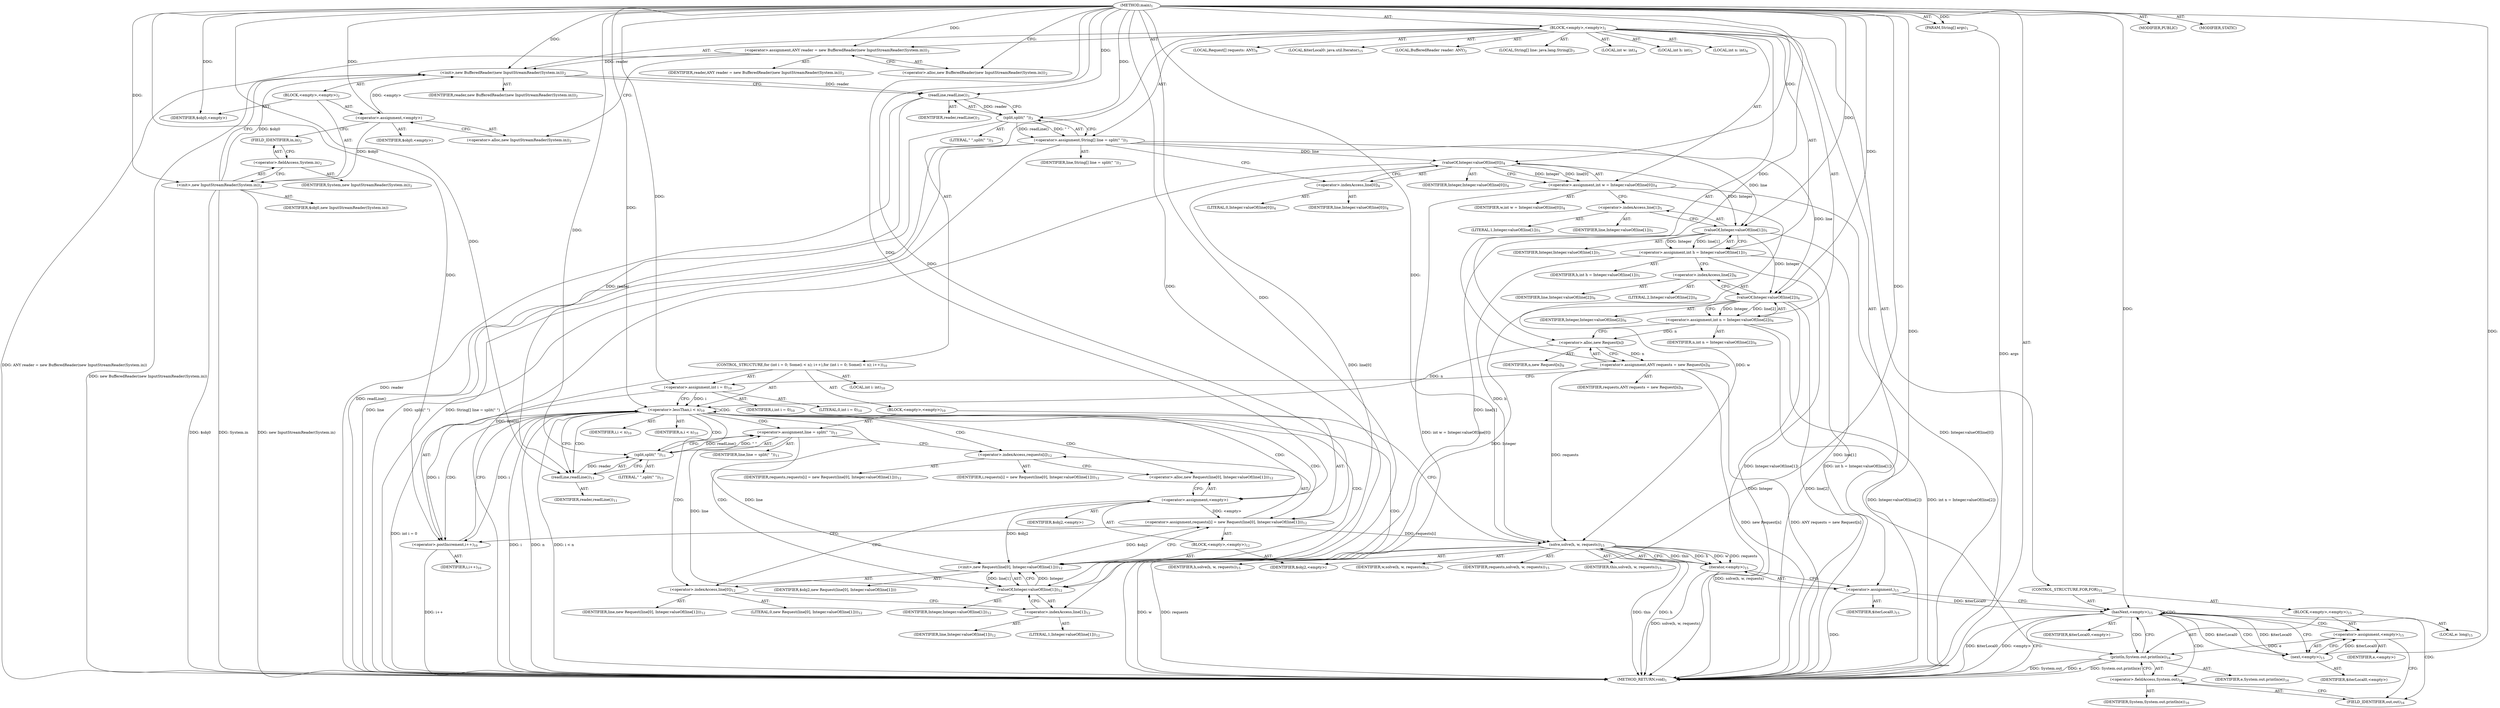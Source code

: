 digraph "main" {  
"19" [label = <(METHOD,main)<SUB>1</SUB>> ]
"20" [label = <(PARAM,String[] args)<SUB>1</SUB>> ]
"21" [label = <(BLOCK,&lt;empty&gt;,&lt;empty&gt;)<SUB>1</SUB>> ]
"4" [label = <(LOCAL,BufferedReader reader: ANY)<SUB>2</SUB>> ]
"22" [label = <(&lt;operator&gt;.assignment,ANY reader = new BufferedReader(new InputStreamReader(System.in)))<SUB>2</SUB>> ]
"23" [label = <(IDENTIFIER,reader,ANY reader = new BufferedReader(new InputStreamReader(System.in)))<SUB>2</SUB>> ]
"24" [label = <(&lt;operator&gt;.alloc,new BufferedReader(new InputStreamReader(System.in)))<SUB>2</SUB>> ]
"25" [label = <(&lt;init&gt;,new BufferedReader(new InputStreamReader(System.in)))<SUB>2</SUB>> ]
"3" [label = <(IDENTIFIER,reader,new BufferedReader(new InputStreamReader(System.in)))<SUB>2</SUB>> ]
"26" [label = <(BLOCK,&lt;empty&gt;,&lt;empty&gt;)<SUB>2</SUB>> ]
"27" [label = <(&lt;operator&gt;.assignment,&lt;empty&gt;)> ]
"28" [label = <(IDENTIFIER,$obj0,&lt;empty&gt;)> ]
"29" [label = <(&lt;operator&gt;.alloc,new InputStreamReader(System.in))<SUB>2</SUB>> ]
"30" [label = <(&lt;init&gt;,new InputStreamReader(System.in))<SUB>2</SUB>> ]
"31" [label = <(IDENTIFIER,$obj0,new InputStreamReader(System.in))> ]
"32" [label = <(&lt;operator&gt;.fieldAccess,System.in)<SUB>2</SUB>> ]
"33" [label = <(IDENTIFIER,System,new InputStreamReader(System.in))<SUB>2</SUB>> ]
"34" [label = <(FIELD_IDENTIFIER,in,in)<SUB>2</SUB>> ]
"35" [label = <(IDENTIFIER,$obj0,&lt;empty&gt;)> ]
"36" [label = <(LOCAL,String[] line: java.lang.String[])<SUB>3</SUB>> ]
"37" [label = <(&lt;operator&gt;.assignment,String[] line = split(&quot; &quot;))<SUB>3</SUB>> ]
"38" [label = <(IDENTIFIER,line,String[] line = split(&quot; &quot;))<SUB>3</SUB>> ]
"39" [label = <(split,split(&quot; &quot;))<SUB>3</SUB>> ]
"40" [label = <(readLine,readLine())<SUB>3</SUB>> ]
"41" [label = <(IDENTIFIER,reader,readLine())<SUB>3</SUB>> ]
"42" [label = <(LITERAL,&quot; &quot;,split(&quot; &quot;))<SUB>3</SUB>> ]
"43" [label = <(LOCAL,int w: int)<SUB>4</SUB>> ]
"44" [label = <(&lt;operator&gt;.assignment,int w = Integer.valueOf(line[0]))<SUB>4</SUB>> ]
"45" [label = <(IDENTIFIER,w,int w = Integer.valueOf(line[0]))<SUB>4</SUB>> ]
"46" [label = <(valueOf,Integer.valueOf(line[0]))<SUB>4</SUB>> ]
"47" [label = <(IDENTIFIER,Integer,Integer.valueOf(line[0]))<SUB>4</SUB>> ]
"48" [label = <(&lt;operator&gt;.indexAccess,line[0])<SUB>4</SUB>> ]
"49" [label = <(IDENTIFIER,line,Integer.valueOf(line[0]))<SUB>4</SUB>> ]
"50" [label = <(LITERAL,0,Integer.valueOf(line[0]))<SUB>4</SUB>> ]
"51" [label = <(LOCAL,int h: int)<SUB>5</SUB>> ]
"52" [label = <(&lt;operator&gt;.assignment,int h = Integer.valueOf(line[1]))<SUB>5</SUB>> ]
"53" [label = <(IDENTIFIER,h,int h = Integer.valueOf(line[1]))<SUB>5</SUB>> ]
"54" [label = <(valueOf,Integer.valueOf(line[1]))<SUB>5</SUB>> ]
"55" [label = <(IDENTIFIER,Integer,Integer.valueOf(line[1]))<SUB>5</SUB>> ]
"56" [label = <(&lt;operator&gt;.indexAccess,line[1])<SUB>5</SUB>> ]
"57" [label = <(IDENTIFIER,line,Integer.valueOf(line[1]))<SUB>5</SUB>> ]
"58" [label = <(LITERAL,1,Integer.valueOf(line[1]))<SUB>5</SUB>> ]
"59" [label = <(LOCAL,int n: int)<SUB>6</SUB>> ]
"60" [label = <(&lt;operator&gt;.assignment,int n = Integer.valueOf(line[2]))<SUB>6</SUB>> ]
"61" [label = <(IDENTIFIER,n,int n = Integer.valueOf(line[2]))<SUB>6</SUB>> ]
"62" [label = <(valueOf,Integer.valueOf(line[2]))<SUB>6</SUB>> ]
"63" [label = <(IDENTIFIER,Integer,Integer.valueOf(line[2]))<SUB>6</SUB>> ]
"64" [label = <(&lt;operator&gt;.indexAccess,line[2])<SUB>6</SUB>> ]
"65" [label = <(IDENTIFIER,line,Integer.valueOf(line[2]))<SUB>6</SUB>> ]
"66" [label = <(LITERAL,2,Integer.valueOf(line[2]))<SUB>6</SUB>> ]
"67" [label = <(LOCAL,Request[] requests: ANY)<SUB>8</SUB>> ]
"68" [label = <(&lt;operator&gt;.assignment,ANY requests = new Request[n])<SUB>8</SUB>> ]
"69" [label = <(IDENTIFIER,requests,ANY requests = new Request[n])<SUB>8</SUB>> ]
"70" [label = <(&lt;operator&gt;.alloc,new Request[n])> ]
"71" [label = <(IDENTIFIER,n,new Request[n])<SUB>8</SUB>> ]
"72" [label = <(CONTROL_STRUCTURE,for (int i = 0; Some(i &lt; n); i++),for (int i = 0; Some(i &lt; n); i++))<SUB>10</SUB>> ]
"73" [label = <(LOCAL,int i: int)<SUB>10</SUB>> ]
"74" [label = <(&lt;operator&gt;.assignment,int i = 0)<SUB>10</SUB>> ]
"75" [label = <(IDENTIFIER,i,int i = 0)<SUB>10</SUB>> ]
"76" [label = <(LITERAL,0,int i = 0)<SUB>10</SUB>> ]
"77" [label = <(&lt;operator&gt;.lessThan,i &lt; n)<SUB>10</SUB>> ]
"78" [label = <(IDENTIFIER,i,i &lt; n)<SUB>10</SUB>> ]
"79" [label = <(IDENTIFIER,n,i &lt; n)<SUB>10</SUB>> ]
"80" [label = <(&lt;operator&gt;.postIncrement,i++)<SUB>10</SUB>> ]
"81" [label = <(IDENTIFIER,i,i++)<SUB>10</SUB>> ]
"82" [label = <(BLOCK,&lt;empty&gt;,&lt;empty&gt;)<SUB>10</SUB>> ]
"83" [label = <(&lt;operator&gt;.assignment,line = split(&quot; &quot;))<SUB>11</SUB>> ]
"84" [label = <(IDENTIFIER,line,line = split(&quot; &quot;))<SUB>11</SUB>> ]
"85" [label = <(split,split(&quot; &quot;))<SUB>11</SUB>> ]
"86" [label = <(readLine,readLine())<SUB>11</SUB>> ]
"87" [label = <(IDENTIFIER,reader,readLine())<SUB>11</SUB>> ]
"88" [label = <(LITERAL,&quot; &quot;,split(&quot; &quot;))<SUB>11</SUB>> ]
"89" [label = <(&lt;operator&gt;.assignment,requests[i] = new Request(line[0], Integer.valueOf(line[1])))<SUB>12</SUB>> ]
"90" [label = <(&lt;operator&gt;.indexAccess,requests[i])<SUB>12</SUB>> ]
"91" [label = <(IDENTIFIER,requests,requests[i] = new Request(line[0], Integer.valueOf(line[1])))<SUB>12</SUB>> ]
"92" [label = <(IDENTIFIER,i,requests[i] = new Request(line[0], Integer.valueOf(line[1])))<SUB>12</SUB>> ]
"93" [label = <(BLOCK,&lt;empty&gt;,&lt;empty&gt;)<SUB>12</SUB>> ]
"94" [label = <(&lt;operator&gt;.assignment,&lt;empty&gt;)> ]
"95" [label = <(IDENTIFIER,$obj2,&lt;empty&gt;)> ]
"96" [label = <(&lt;operator&gt;.alloc,new Request(line[0], Integer.valueOf(line[1])))<SUB>12</SUB>> ]
"97" [label = <(&lt;init&gt;,new Request(line[0], Integer.valueOf(line[1])))<SUB>12</SUB>> ]
"98" [label = <(IDENTIFIER,$obj2,new Request(line[0], Integer.valueOf(line[1])))> ]
"99" [label = <(&lt;operator&gt;.indexAccess,line[0])<SUB>12</SUB>> ]
"100" [label = <(IDENTIFIER,line,new Request(line[0], Integer.valueOf(line[1])))<SUB>12</SUB>> ]
"101" [label = <(LITERAL,0,new Request(line[0], Integer.valueOf(line[1])))<SUB>12</SUB>> ]
"102" [label = <(valueOf,Integer.valueOf(line[1]))<SUB>12</SUB>> ]
"103" [label = <(IDENTIFIER,Integer,Integer.valueOf(line[1]))<SUB>12</SUB>> ]
"104" [label = <(&lt;operator&gt;.indexAccess,line[1])<SUB>12</SUB>> ]
"105" [label = <(IDENTIFIER,line,Integer.valueOf(line[1]))<SUB>12</SUB>> ]
"106" [label = <(LITERAL,1,Integer.valueOf(line[1]))<SUB>12</SUB>> ]
"107" [label = <(IDENTIFIER,$obj2,&lt;empty&gt;)> ]
"108" [label = <(LOCAL,$iterLocal0: java.util.Iterator)<SUB>15</SUB>> ]
"109" [label = <(&lt;operator&gt;.assignment,)<SUB>15</SUB>> ]
"110" [label = <(IDENTIFIER,$iterLocal0,)<SUB>15</SUB>> ]
"111" [label = <(iterator,&lt;empty&gt;)<SUB>15</SUB>> ]
"112" [label = <(solve,solve(h, w, requests))<SUB>15</SUB>> ]
"113" [label = <(IDENTIFIER,this,solve(h, w, requests))<SUB>15</SUB>> ]
"114" [label = <(IDENTIFIER,h,solve(h, w, requests))<SUB>15</SUB>> ]
"115" [label = <(IDENTIFIER,w,solve(h, w, requests))<SUB>15</SUB>> ]
"116" [label = <(IDENTIFIER,requests,solve(h, w, requests))<SUB>15</SUB>> ]
"117" [label = <(CONTROL_STRUCTURE,FOR,FOR)<SUB>15</SUB>> ]
"118" [label = <(hasNext,&lt;empty&gt;)<SUB>15</SUB>> ]
"119" [label = <(IDENTIFIER,$iterLocal0,&lt;empty&gt;)> ]
"120" [label = <(BLOCK,&lt;empty&gt;,&lt;empty&gt;)<SUB>15</SUB>> ]
"121" [label = <(LOCAL,e: long)<SUB>15</SUB>> ]
"122" [label = <(&lt;operator&gt;.assignment,&lt;empty&gt;)<SUB>15</SUB>> ]
"123" [label = <(IDENTIFIER,e,&lt;empty&gt;)> ]
"124" [label = <(next,&lt;empty&gt;)<SUB>15</SUB>> ]
"125" [label = <(IDENTIFIER,$iterLocal0,&lt;empty&gt;)> ]
"126" [label = <(println,System.out.println(e))<SUB>16</SUB>> ]
"127" [label = <(&lt;operator&gt;.fieldAccess,System.out)<SUB>16</SUB>> ]
"128" [label = <(IDENTIFIER,System,System.out.println(e))<SUB>16</SUB>> ]
"129" [label = <(FIELD_IDENTIFIER,out,out)<SUB>16</SUB>> ]
"130" [label = <(IDENTIFIER,e,System.out.println(e))<SUB>16</SUB>> ]
"131" [label = <(MODIFIER,PUBLIC)> ]
"132" [label = <(MODIFIER,STATIC)> ]
"133" [label = <(METHOD_RETURN,void)<SUB>1</SUB>> ]
  "19" -> "20"  [ label = "AST: "] 
  "19" -> "21"  [ label = "AST: "] 
  "19" -> "131"  [ label = "AST: "] 
  "19" -> "132"  [ label = "AST: "] 
  "19" -> "133"  [ label = "AST: "] 
  "21" -> "4"  [ label = "AST: "] 
  "21" -> "22"  [ label = "AST: "] 
  "21" -> "25"  [ label = "AST: "] 
  "21" -> "36"  [ label = "AST: "] 
  "21" -> "37"  [ label = "AST: "] 
  "21" -> "43"  [ label = "AST: "] 
  "21" -> "44"  [ label = "AST: "] 
  "21" -> "51"  [ label = "AST: "] 
  "21" -> "52"  [ label = "AST: "] 
  "21" -> "59"  [ label = "AST: "] 
  "21" -> "60"  [ label = "AST: "] 
  "21" -> "67"  [ label = "AST: "] 
  "21" -> "68"  [ label = "AST: "] 
  "21" -> "72"  [ label = "AST: "] 
  "21" -> "108"  [ label = "AST: "] 
  "21" -> "109"  [ label = "AST: "] 
  "21" -> "117"  [ label = "AST: "] 
  "22" -> "23"  [ label = "AST: "] 
  "22" -> "24"  [ label = "AST: "] 
  "25" -> "3"  [ label = "AST: "] 
  "25" -> "26"  [ label = "AST: "] 
  "26" -> "27"  [ label = "AST: "] 
  "26" -> "30"  [ label = "AST: "] 
  "26" -> "35"  [ label = "AST: "] 
  "27" -> "28"  [ label = "AST: "] 
  "27" -> "29"  [ label = "AST: "] 
  "30" -> "31"  [ label = "AST: "] 
  "30" -> "32"  [ label = "AST: "] 
  "32" -> "33"  [ label = "AST: "] 
  "32" -> "34"  [ label = "AST: "] 
  "37" -> "38"  [ label = "AST: "] 
  "37" -> "39"  [ label = "AST: "] 
  "39" -> "40"  [ label = "AST: "] 
  "39" -> "42"  [ label = "AST: "] 
  "40" -> "41"  [ label = "AST: "] 
  "44" -> "45"  [ label = "AST: "] 
  "44" -> "46"  [ label = "AST: "] 
  "46" -> "47"  [ label = "AST: "] 
  "46" -> "48"  [ label = "AST: "] 
  "48" -> "49"  [ label = "AST: "] 
  "48" -> "50"  [ label = "AST: "] 
  "52" -> "53"  [ label = "AST: "] 
  "52" -> "54"  [ label = "AST: "] 
  "54" -> "55"  [ label = "AST: "] 
  "54" -> "56"  [ label = "AST: "] 
  "56" -> "57"  [ label = "AST: "] 
  "56" -> "58"  [ label = "AST: "] 
  "60" -> "61"  [ label = "AST: "] 
  "60" -> "62"  [ label = "AST: "] 
  "62" -> "63"  [ label = "AST: "] 
  "62" -> "64"  [ label = "AST: "] 
  "64" -> "65"  [ label = "AST: "] 
  "64" -> "66"  [ label = "AST: "] 
  "68" -> "69"  [ label = "AST: "] 
  "68" -> "70"  [ label = "AST: "] 
  "70" -> "71"  [ label = "AST: "] 
  "72" -> "73"  [ label = "AST: "] 
  "72" -> "74"  [ label = "AST: "] 
  "72" -> "77"  [ label = "AST: "] 
  "72" -> "80"  [ label = "AST: "] 
  "72" -> "82"  [ label = "AST: "] 
  "74" -> "75"  [ label = "AST: "] 
  "74" -> "76"  [ label = "AST: "] 
  "77" -> "78"  [ label = "AST: "] 
  "77" -> "79"  [ label = "AST: "] 
  "80" -> "81"  [ label = "AST: "] 
  "82" -> "83"  [ label = "AST: "] 
  "82" -> "89"  [ label = "AST: "] 
  "83" -> "84"  [ label = "AST: "] 
  "83" -> "85"  [ label = "AST: "] 
  "85" -> "86"  [ label = "AST: "] 
  "85" -> "88"  [ label = "AST: "] 
  "86" -> "87"  [ label = "AST: "] 
  "89" -> "90"  [ label = "AST: "] 
  "89" -> "93"  [ label = "AST: "] 
  "90" -> "91"  [ label = "AST: "] 
  "90" -> "92"  [ label = "AST: "] 
  "93" -> "94"  [ label = "AST: "] 
  "93" -> "97"  [ label = "AST: "] 
  "93" -> "107"  [ label = "AST: "] 
  "94" -> "95"  [ label = "AST: "] 
  "94" -> "96"  [ label = "AST: "] 
  "97" -> "98"  [ label = "AST: "] 
  "97" -> "99"  [ label = "AST: "] 
  "97" -> "102"  [ label = "AST: "] 
  "99" -> "100"  [ label = "AST: "] 
  "99" -> "101"  [ label = "AST: "] 
  "102" -> "103"  [ label = "AST: "] 
  "102" -> "104"  [ label = "AST: "] 
  "104" -> "105"  [ label = "AST: "] 
  "104" -> "106"  [ label = "AST: "] 
  "109" -> "110"  [ label = "AST: "] 
  "109" -> "111"  [ label = "AST: "] 
  "111" -> "112"  [ label = "AST: "] 
  "112" -> "113"  [ label = "AST: "] 
  "112" -> "114"  [ label = "AST: "] 
  "112" -> "115"  [ label = "AST: "] 
  "112" -> "116"  [ label = "AST: "] 
  "117" -> "118"  [ label = "AST: "] 
  "117" -> "120"  [ label = "AST: "] 
  "118" -> "119"  [ label = "AST: "] 
  "120" -> "121"  [ label = "AST: "] 
  "120" -> "122"  [ label = "AST: "] 
  "120" -> "126"  [ label = "AST: "] 
  "122" -> "123"  [ label = "AST: "] 
  "122" -> "124"  [ label = "AST: "] 
  "124" -> "125"  [ label = "AST: "] 
  "126" -> "127"  [ label = "AST: "] 
  "126" -> "130"  [ label = "AST: "] 
  "127" -> "128"  [ label = "AST: "] 
  "127" -> "129"  [ label = "AST: "] 
  "22" -> "29"  [ label = "CFG: "] 
  "25" -> "40"  [ label = "CFG: "] 
  "37" -> "48"  [ label = "CFG: "] 
  "44" -> "56"  [ label = "CFG: "] 
  "52" -> "64"  [ label = "CFG: "] 
  "60" -> "70"  [ label = "CFG: "] 
  "68" -> "74"  [ label = "CFG: "] 
  "109" -> "118"  [ label = "CFG: "] 
  "24" -> "22"  [ label = "CFG: "] 
  "39" -> "37"  [ label = "CFG: "] 
  "46" -> "44"  [ label = "CFG: "] 
  "54" -> "52"  [ label = "CFG: "] 
  "62" -> "60"  [ label = "CFG: "] 
  "70" -> "68"  [ label = "CFG: "] 
  "74" -> "77"  [ label = "CFG: "] 
  "77" -> "86"  [ label = "CFG: "] 
  "77" -> "112"  [ label = "CFG: "] 
  "80" -> "77"  [ label = "CFG: "] 
  "111" -> "109"  [ label = "CFG: "] 
  "118" -> "133"  [ label = "CFG: "] 
  "118" -> "124"  [ label = "CFG: "] 
  "27" -> "34"  [ label = "CFG: "] 
  "30" -> "25"  [ label = "CFG: "] 
  "40" -> "39"  [ label = "CFG: "] 
  "48" -> "46"  [ label = "CFG: "] 
  "56" -> "54"  [ label = "CFG: "] 
  "64" -> "62"  [ label = "CFG: "] 
  "83" -> "90"  [ label = "CFG: "] 
  "89" -> "80"  [ label = "CFG: "] 
  "112" -> "111"  [ label = "CFG: "] 
  "122" -> "129"  [ label = "CFG: "] 
  "126" -> "118"  [ label = "CFG: "] 
  "29" -> "27"  [ label = "CFG: "] 
  "32" -> "30"  [ label = "CFG: "] 
  "85" -> "83"  [ label = "CFG: "] 
  "90" -> "96"  [ label = "CFG: "] 
  "124" -> "122"  [ label = "CFG: "] 
  "127" -> "126"  [ label = "CFG: "] 
  "34" -> "32"  [ label = "CFG: "] 
  "86" -> "85"  [ label = "CFG: "] 
  "94" -> "99"  [ label = "CFG: "] 
  "97" -> "89"  [ label = "CFG: "] 
  "129" -> "127"  [ label = "CFG: "] 
  "96" -> "94"  [ label = "CFG: "] 
  "99" -> "104"  [ label = "CFG: "] 
  "102" -> "97"  [ label = "CFG: "] 
  "104" -> "102"  [ label = "CFG: "] 
  "19" -> "24"  [ label = "CFG: "] 
  "20" -> "133"  [ label = "DDG: args"] 
  "22" -> "133"  [ label = "DDG: ANY reader = new BufferedReader(new InputStreamReader(System.in))"] 
  "30" -> "133"  [ label = "DDG: $obj0"] 
  "30" -> "133"  [ label = "DDG: System.in"] 
  "30" -> "133"  [ label = "DDG: new InputStreamReader(System.in)"] 
  "25" -> "133"  [ label = "DDG: new BufferedReader(new InputStreamReader(System.in))"] 
  "37" -> "133"  [ label = "DDG: line"] 
  "40" -> "133"  [ label = "DDG: reader"] 
  "39" -> "133"  [ label = "DDG: readLine()"] 
  "37" -> "133"  [ label = "DDG: split(&quot; &quot;)"] 
  "37" -> "133"  [ label = "DDG: String[] line = split(&quot; &quot;)"] 
  "46" -> "133"  [ label = "DDG: line[0]"] 
  "44" -> "133"  [ label = "DDG: Integer.valueOf(line[0])"] 
  "44" -> "133"  [ label = "DDG: int w = Integer.valueOf(line[0])"] 
  "54" -> "133"  [ label = "DDG: line[1]"] 
  "52" -> "133"  [ label = "DDG: Integer.valueOf(line[1])"] 
  "52" -> "133"  [ label = "DDG: int h = Integer.valueOf(line[1])"] 
  "62" -> "133"  [ label = "DDG: Integer"] 
  "62" -> "133"  [ label = "DDG: line[2]"] 
  "60" -> "133"  [ label = "DDG: Integer.valueOf(line[2])"] 
  "60" -> "133"  [ label = "DDG: int n = Integer.valueOf(line[2])"] 
  "68" -> "133"  [ label = "DDG: new Request[n]"] 
  "68" -> "133"  [ label = "DDG: ANY requests = new Request[n]"] 
  "74" -> "133"  [ label = "DDG: int i = 0"] 
  "77" -> "133"  [ label = "DDG: i"] 
  "77" -> "133"  [ label = "DDG: n"] 
  "77" -> "133"  [ label = "DDG: i &lt; n"] 
  "112" -> "133"  [ label = "DDG: h"] 
  "112" -> "133"  [ label = "DDG: w"] 
  "112" -> "133"  [ label = "DDG: requests"] 
  "111" -> "133"  [ label = "DDG: solve(h, w, requests)"] 
  "109" -> "133"  [ label = "DDG: "] 
  "118" -> "133"  [ label = "DDG: $iterLocal0"] 
  "118" -> "133"  [ label = "DDG: &lt;empty&gt;"] 
  "126" -> "133"  [ label = "DDG: System.out"] 
  "126" -> "133"  [ label = "DDG: e"] 
  "126" -> "133"  [ label = "DDG: System.out.println(e)"] 
  "80" -> "133"  [ label = "DDG: i++"] 
  "112" -> "133"  [ label = "DDG: this"] 
  "19" -> "20"  [ label = "DDG: "] 
  "19" -> "22"  [ label = "DDG: "] 
  "39" -> "37"  [ label = "DDG: readLine()"] 
  "39" -> "37"  [ label = "DDG: &quot; &quot;"] 
  "46" -> "44"  [ label = "DDG: Integer"] 
  "46" -> "44"  [ label = "DDG: line[0]"] 
  "54" -> "52"  [ label = "DDG: Integer"] 
  "54" -> "52"  [ label = "DDG: line[1]"] 
  "62" -> "60"  [ label = "DDG: Integer"] 
  "62" -> "60"  [ label = "DDG: line[2]"] 
  "70" -> "68"  [ label = "DDG: n"] 
  "111" -> "109"  [ label = "DDG: solve(h, w, requests)"] 
  "22" -> "25"  [ label = "DDG: reader"] 
  "19" -> "25"  [ label = "DDG: "] 
  "27" -> "25"  [ label = "DDG: &lt;empty&gt;"] 
  "30" -> "25"  [ label = "DDG: $obj0"] 
  "19" -> "74"  [ label = "DDG: "] 
  "19" -> "27"  [ label = "DDG: "] 
  "19" -> "35"  [ label = "DDG: "] 
  "40" -> "39"  [ label = "DDG: reader"] 
  "19" -> "39"  [ label = "DDG: "] 
  "19" -> "46"  [ label = "DDG: "] 
  "37" -> "46"  [ label = "DDG: line"] 
  "46" -> "54"  [ label = "DDG: Integer"] 
  "19" -> "54"  [ label = "DDG: "] 
  "37" -> "54"  [ label = "DDG: line"] 
  "54" -> "62"  [ label = "DDG: Integer"] 
  "19" -> "62"  [ label = "DDG: "] 
  "37" -> "62"  [ label = "DDG: line"] 
  "60" -> "70"  [ label = "DDG: n"] 
  "19" -> "70"  [ label = "DDG: "] 
  "74" -> "77"  [ label = "DDG: i"] 
  "80" -> "77"  [ label = "DDG: i"] 
  "19" -> "77"  [ label = "DDG: "] 
  "70" -> "77"  [ label = "DDG: n"] 
  "77" -> "80"  [ label = "DDG: i"] 
  "19" -> "80"  [ label = "DDG: "] 
  "85" -> "83"  [ label = "DDG: readLine()"] 
  "85" -> "83"  [ label = "DDG: &quot; &quot;"] 
  "94" -> "89"  [ label = "DDG: &lt;empty&gt;"] 
  "97" -> "89"  [ label = "DDG: $obj2"] 
  "19" -> "89"  [ label = "DDG: "] 
  "112" -> "111"  [ label = "DDG: this"] 
  "112" -> "111"  [ label = "DDG: h"] 
  "112" -> "111"  [ label = "DDG: w"] 
  "112" -> "111"  [ label = "DDG: requests"] 
  "109" -> "118"  [ label = "DDG: $iterLocal0"] 
  "124" -> "118"  [ label = "DDG: $iterLocal0"] 
  "19" -> "118"  [ label = "DDG: "] 
  "124" -> "122"  [ label = "DDG: $iterLocal0"] 
  "27" -> "30"  [ label = "DDG: $obj0"] 
  "19" -> "30"  [ label = "DDG: "] 
  "25" -> "40"  [ label = "DDG: reader"] 
  "19" -> "40"  [ label = "DDG: "] 
  "19" -> "112"  [ label = "DDG: "] 
  "52" -> "112"  [ label = "DDG: h"] 
  "44" -> "112"  [ label = "DDG: w"] 
  "68" -> "112"  [ label = "DDG: requests"] 
  "89" -> "112"  [ label = "DDG: requests[i]"] 
  "122" -> "126"  [ label = "DDG: e"] 
  "19" -> "126"  [ label = "DDG: "] 
  "86" -> "85"  [ label = "DDG: reader"] 
  "19" -> "85"  [ label = "DDG: "] 
  "19" -> "94"  [ label = "DDG: "] 
  "19" -> "107"  [ label = "DDG: "] 
  "118" -> "124"  [ label = "DDG: $iterLocal0"] 
  "19" -> "124"  [ label = "DDG: "] 
  "40" -> "86"  [ label = "DDG: reader"] 
  "19" -> "86"  [ label = "DDG: "] 
  "94" -> "97"  [ label = "DDG: $obj2"] 
  "19" -> "97"  [ label = "DDG: "] 
  "46" -> "97"  [ label = "DDG: line[0]"] 
  "83" -> "97"  [ label = "DDG: line"] 
  "102" -> "97"  [ label = "DDG: Integer"] 
  "102" -> "97"  [ label = "DDG: line[1]"] 
  "62" -> "102"  [ label = "DDG: Integer"] 
  "19" -> "102"  [ label = "DDG: "] 
  "54" -> "102"  [ label = "DDG: line[1]"] 
  "83" -> "102"  [ label = "DDG: line"] 
  "77" -> "80"  [ label = "CDG: "] 
  "77" -> "94"  [ label = "CDG: "] 
  "77" -> "96"  [ label = "CDG: "] 
  "77" -> "77"  [ label = "CDG: "] 
  "77" -> "83"  [ label = "CDG: "] 
  "77" -> "89"  [ label = "CDG: "] 
  "77" -> "99"  [ label = "CDG: "] 
  "77" -> "102"  [ label = "CDG: "] 
  "77" -> "85"  [ label = "CDG: "] 
  "77" -> "104"  [ label = "CDG: "] 
  "77" -> "97"  [ label = "CDG: "] 
  "77" -> "90"  [ label = "CDG: "] 
  "77" -> "86"  [ label = "CDG: "] 
  "118" -> "122"  [ label = "CDG: "] 
  "118" -> "118"  [ label = "CDG: "] 
  "118" -> "127"  [ label = "CDG: "] 
  "118" -> "129"  [ label = "CDG: "] 
  "118" -> "124"  [ label = "CDG: "] 
  "118" -> "126"  [ label = "CDG: "] 
}
